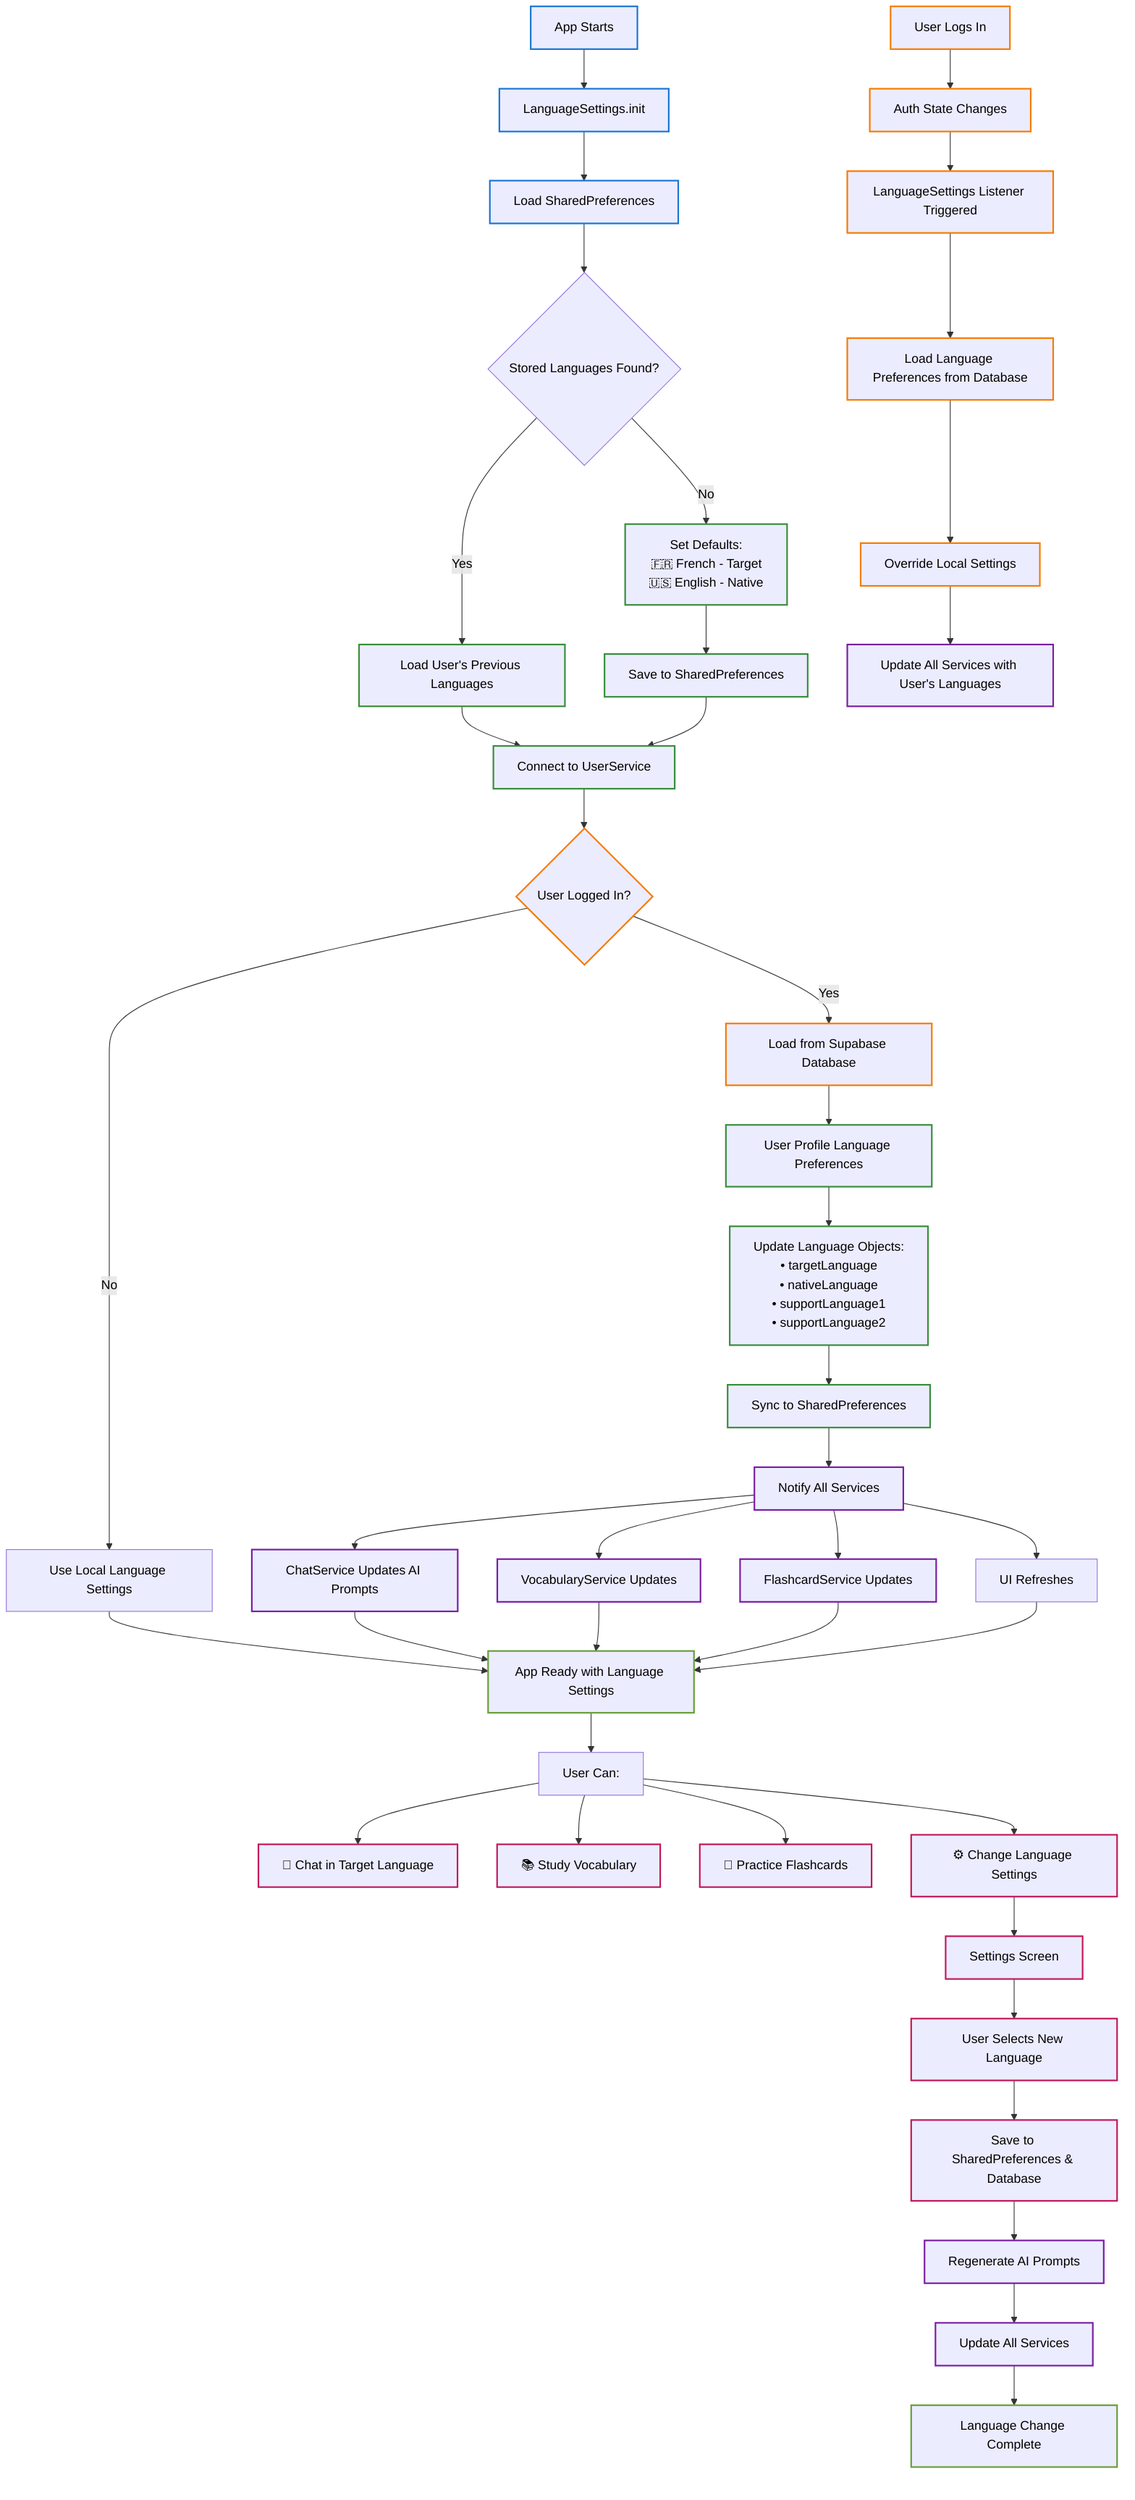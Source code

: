 %%{init: {'themeVariables': { 'textColor': '#000000', 'primaryTextColor': '#000000', 'secondaryTextColor': '#000000' }}}%%
graph TD
    A[App Starts] --> B[LanguageSettings.init]
    B --> C[Load SharedPreferences]
    C --> D{Stored Languages Found?}
    
    D -->|No| E[Set Defaults:<br/>🇫🇷 French - Target<br/>🇺🇸 English - Native]
    D -->|Yes| F[Load User's Previous Languages]
    
    E --> G[Save to SharedPreferences]
    F --> H[Connect to UserService]
    G --> H
    
    H --> I{User Logged In?}
    I -->|No| J[Use Local Language Settings]
    I -->|Yes| K[Load from Supabase Database]
    
    K --> L[User Profile Language Preferences]
    L --> M[Update Language Objects:<br/>• targetLanguage<br/>• nativeLanguage<br/>• supportLanguage1<br/>• supportLanguage2]
    
    M --> N[Sync to SharedPreferences]
    N --> O[Notify All Services]
    
    O --> P[ChatService Updates AI Prompts]
    O --> Q[VocabularyService Updates]
    O --> R[FlashcardService Updates]
    O --> S[UI Refreshes]
    
    J --> T[App Ready with Language Settings]
    P --> T
    Q --> T
    R --> T
    S --> T
    
    T --> U[User Can:]
    U --> U1[💬 Chat in Target Language]
    U --> U2[📚 Study Vocabulary]
    U --> U3[🎴 Practice Flashcards]
    U --> U4[⚙️ Change Language Settings]
    
    U4 --> V[Settings Screen]
    V --> W[User Selects New Language]
    W --> X[Save to SharedPreferences & Database]
    X --> Y[Regenerate AI Prompts]
    Y --> Z[Update All Services]
    Z --> AA[Language Change Complete]
    
    %% Login Event
    BB[User Logs In] --> CC[Auth State Changes]
    CC --> DD[LanguageSettings Listener Triggered]
    DD --> EE[Load Language Preferences from Database]
    EE --> FF[Override Local Settings]
    FF --> GG[Update All Services with User's Languages]
    
    %% Styling
    classDef initNode stroke:#1976d2,stroke-width:2px
    classDef langNode stroke:#388e3c,stroke-width:2px
    classDef userNode stroke:#f57c00,stroke-width:2px
    classDef serviceNode stroke:#7b1fa2,stroke-width:2px
    classDef actionNode stroke:#c2185b,stroke-width:2px
    classDef eventNode stroke:#689f38,stroke-width:2px
    
    class A,B,C initNode
    class E,F,G,H,L,M,N langNode
    class I,K,BB,CC,DD,EE,FF userNode
    class O,P,Q,R,Y,Z,GG serviceNode
    class U1,U2,U3,U4,V,W,X actionNode
    class T,AA eventNode